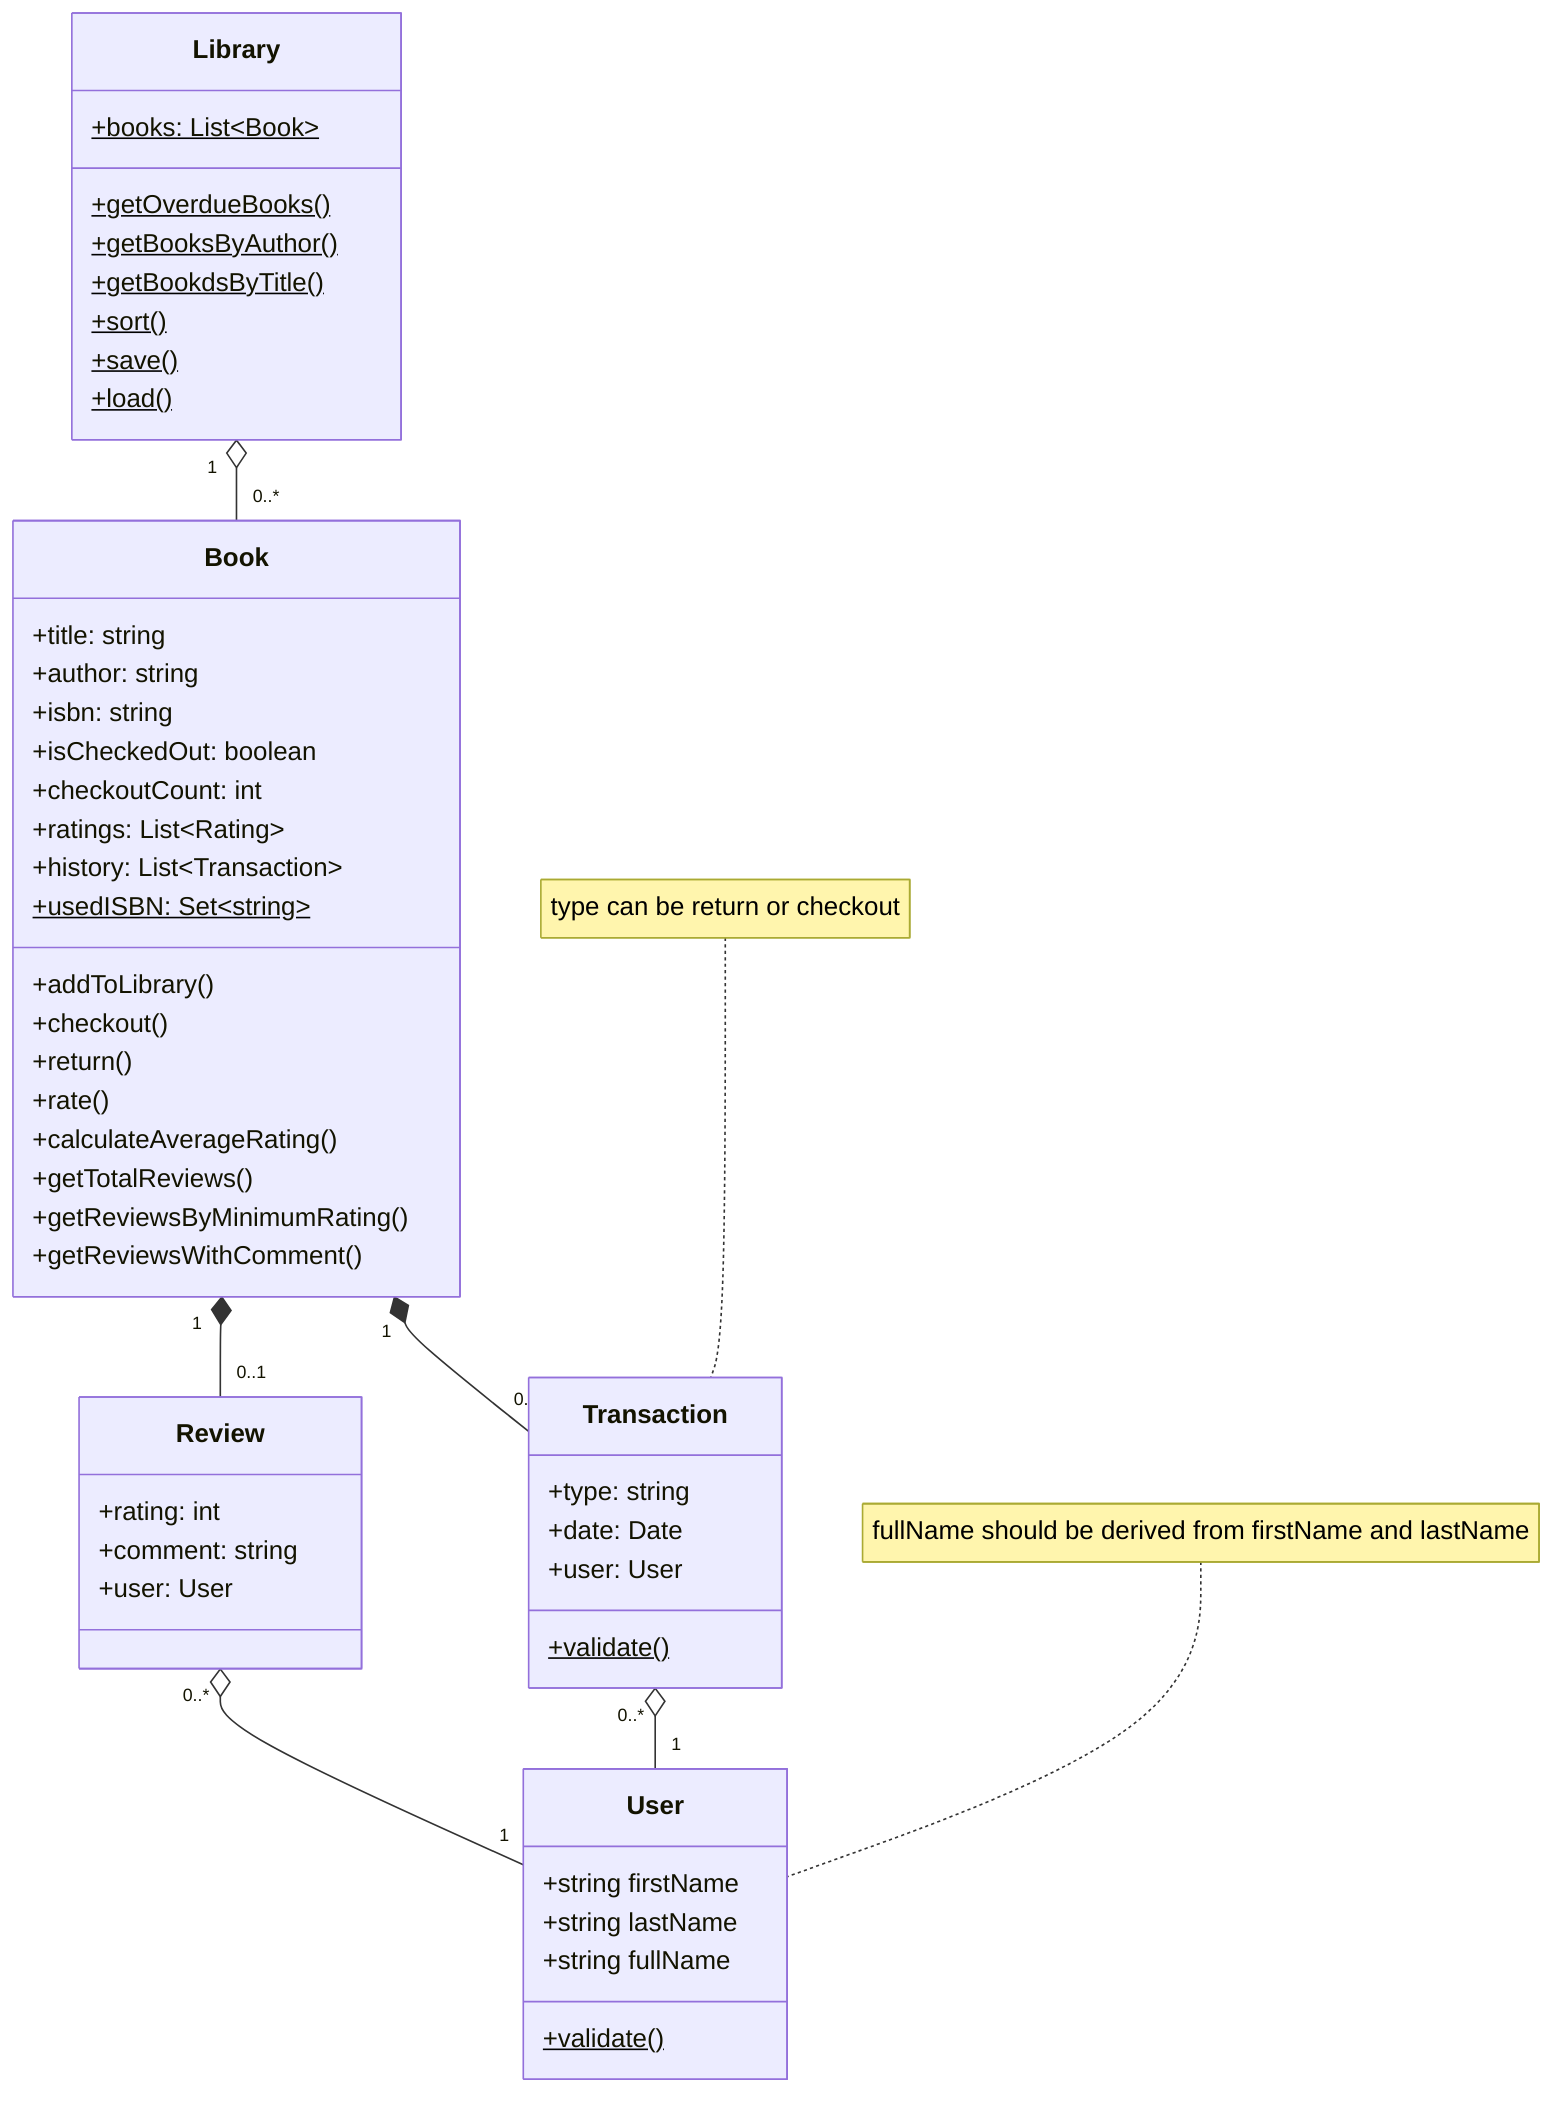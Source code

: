 ---
Library Management System
---

classDiagram
    class User{
        +string firstName
        +string lastName
        +string fullName
        +validate()$
    }

    note for User "fullName should be derived from firstName and lastName"

    class Book{
        +title: string
        +author: string
        +isbn: string
        +isCheckedOut: boolean
        +checkoutCount: int
        +ratings: List~Rating~
        +history: List~Transaction~
        +usedISBN: Set~string~$
        +addToLibrary()
        +checkout()
        +return()
        +rate()
        +calculateAverageRating()
        +getTotalReviews()
        +getReviewsByMinimumRating()
        +getReviewsWithComment()
    }
    
    class Transaction{
        +type: string
        +date: Date
        +user: User
        +validate()$
    }

    note for Transaction "type can be return or checkout"

    class Library{
        +books: List~Book~$
        +getOverdueBooks()$
        +getBooksByAuthor()$
        +getBookdsByTitle()$
        +sort()$
        +save()$
        +load()$
    }

    class Review{
        +rating: int
        +comment: string
        +user: User
    }

    Library "1" o-- "0..*" Book
    Review "0..*" o-- "1" User
    Book "1" *-- "0..1" Review
    Book "1" *-- "0..*" Transaction
    Transaction "0..*" o-- "1" User